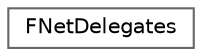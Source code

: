 digraph "Graphical Class Hierarchy"
{
 // INTERACTIVE_SVG=YES
 // LATEX_PDF_SIZE
  bgcolor="transparent";
  edge [fontname=Helvetica,fontsize=10,labelfontname=Helvetica,labelfontsize=10];
  node [fontname=Helvetica,fontsize=10,shape=box,height=0.2,width=0.4];
  rankdir="LR";
  Node0 [id="Node000000",label="FNetDelegates",height=0.2,width=0.4,color="grey40", fillcolor="white", style="filled",URL="$d2/d80/classFNetDelegates.html",tooltip=" "];
}

